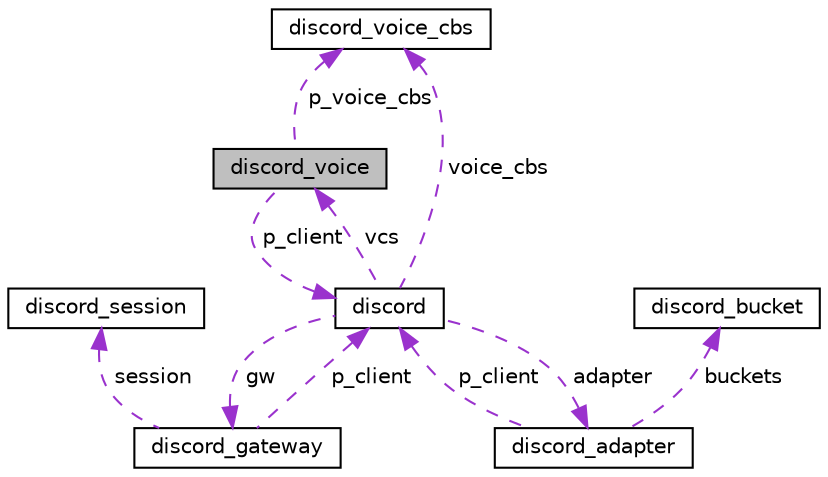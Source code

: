 digraph "discord_voice"
{
 // LATEX_PDF_SIZE
  edge [fontname="Helvetica",fontsize="10",labelfontname="Helvetica",labelfontsize="10"];
  node [fontname="Helvetica",fontsize="10",shape=record];
  Node1 [label="discord_voice",height=0.2,width=0.4,color="black", fillcolor="grey75", style="filled", fontcolor="black",tooltip=" "];
  Node2 -> Node1 [dir="back",color="darkorchid3",fontsize="10",style="dashed",label=" p_voice_cbs" ,fontname="Helvetica"];
  Node2 [label="discord_voice_cbs",height=0.2,width=0.4,color="black", fillcolor="white", style="filled",URL="$structdiscord__voice__cbs.html",tooltip=" "];
  Node3 -> Node1 [dir="back",color="darkorchid3",fontsize="10",style="dashed",label=" p_client" ,fontname="Helvetica"];
  Node3 [label="discord",height=0.2,width=0.4,color="black", fillcolor="white", style="filled",URL="$structdiscord.html",tooltip="The Discord Client structure."];
  Node2 -> Node3 [dir="back",color="darkorchid3",fontsize="10",style="dashed",label=" voice_cbs" ,fontname="Helvetica"];
  Node4 -> Node3 [dir="back",color="darkorchid3",fontsize="10",style="dashed",label=" adapter" ,fontname="Helvetica"];
  Node4 [label="discord_adapter",height=0.2,width=0.4,color="black", fillcolor="white", style="filled",URL="$structdiscord__adapter.html",tooltip="The handle used for performing HTTP Requests."];
  Node3 -> Node4 [dir="back",color="darkorchid3",fontsize="10",style="dashed",label=" p_client" ,fontname="Helvetica"];
  Node5 -> Node4 [dir="back",color="darkorchid3",fontsize="10",style="dashed",label=" buckets" ,fontname="Helvetica"];
  Node5 [label="discord_bucket",height=0.2,width=0.4,color="black", fillcolor="white", style="filled",URL="$structdiscord__bucket.html",tooltip="The bucket struct that will handle ratelimiting."];
  Node6 -> Node3 [dir="back",color="darkorchid3",fontsize="10",style="dashed",label=" gw" ,fontname="Helvetica"];
  Node6 [label="discord_gateway",height=0.2,width=0.4,color="black", fillcolor="white", style="filled",URL="$structdiscord__gateway.html",tooltip="The handle used for establishing a Discord Gateway connection via WebSockets."];
  Node3 -> Node6 [dir="back",color="darkorchid3",fontsize="10",style="dashed",label=" p_client" ,fontname="Helvetica"];
  Node7 -> Node6 [dir="back",color="darkorchid3",fontsize="10",style="dashed",label=" session" ,fontname="Helvetica"];
  Node7 [label="discord_session",height=0.2,width=0.4,color="black", fillcolor="white", style="filled",URL="$structdiscord__session.html",tooltip=" "];
  Node1 -> Node3 [dir="back",color="darkorchid3",fontsize="10",style="dashed",label=" vcs" ,fontname="Helvetica"];
}
